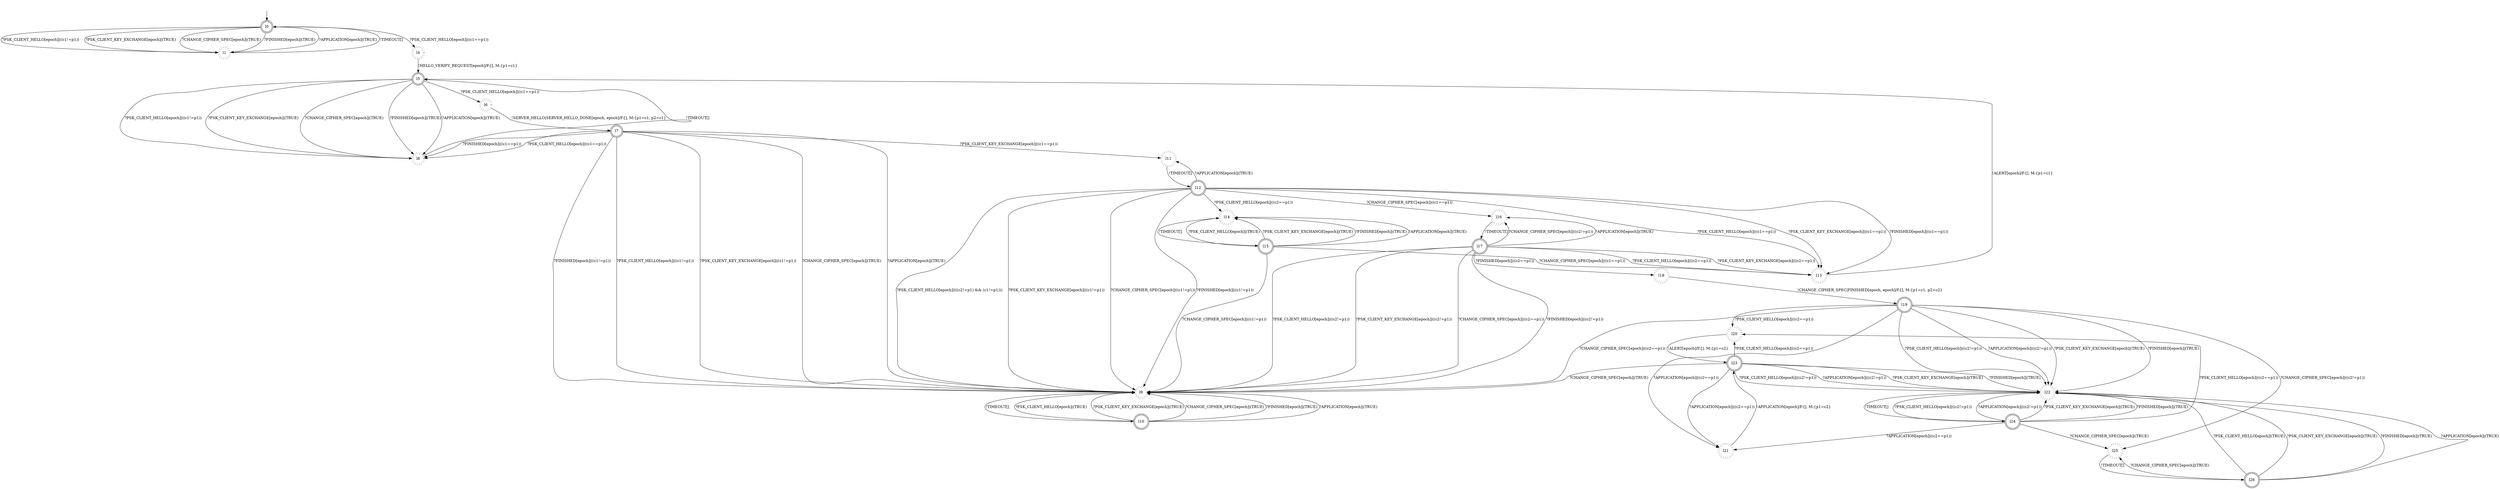 digraph RA {
"" [shape=none,label=<>]
"l0" [shape=doublecircle ,style=solid]
"l1" [shape=doublecircle ,style=dotted]
"l4" [shape=doublecircle ,style=dotted]
"l5" [shape=doublecircle ,style=solid]
"l6" [shape=doublecircle ,style=dotted]
"l7" [shape=doublecircle ,style=solid]
"l8" [shape=doublecircle ,style=dotted]
"l9" [shape=doublecircle ,style=dotted]
"l10" [shape=doublecircle ,style=solid]
"l11" [shape=doublecircle ,style=dotted]
"l12" [shape=doublecircle ,style=solid]
"l13" [shape=doublecircle ,style=dotted]
"l14" [shape=doublecircle ,style=dotted]
"l15" [shape=doublecircle ,style=solid]
"l16" [shape=doublecircle ,style=dotted]
"l17" [shape=doublecircle ,style=solid]
"l18" [shape=doublecircle ,style=dotted]
"l19" [shape=doublecircle ,style=solid]
"l20" [shape=doublecircle ,style=dotted]
"l21" [shape=doublecircle ,style=dotted]
"l22" [shape=doublecircle ,style=dotted]
"l23" [shape=doublecircle ,style=solid]
"l24" [shape=doublecircle ,style=solid]
"l25" [shape=doublecircle ,style=dotted]
"l26" [shape=doublecircle ,style=solid]
"" -> "l0"
"l0" -> "l1" [label=<?PSK_CLIENT_HELLO[epoch]|((c1!=p1))>]
"l0" -> "l4" [label=<?PSK_CLIENT_HELLO[epoch]|((c1==p1))>]
"l0" -> "l1" [label=<?PSK_CLIENT_KEY_EXCHANGE[epoch]|(TRUE)>]
"l0" -> "l1" [label=<?CHANGE_CIPHER_SPEC[epoch]|(TRUE)>]
"l0" -> "l1" [label=<?FINISHED[epoch]|(TRUE)>]
"l0" -> "l1" [label=<?APPLICATION[epoch]|(TRUE)>]
"l1" -> "l0" [label=<!TIMEOUT[]>]
"l4" -> "l5" [label=<!HELLO_VERIFY_REQUEST[epoch]/F:[], M:{p1=c1}>]
"l5" -> "l6" [label=<?PSK_CLIENT_HELLO[epoch]|((c1==p1))>]
"l5" -> "l8" [label=<?PSK_CLIENT_HELLO[epoch]|((c1!=p1))>]
"l5" -> "l8" [label=<?PSK_CLIENT_KEY_EXCHANGE[epoch]|(TRUE)>]
"l5" -> "l8" [label=<?CHANGE_CIPHER_SPEC[epoch]|(TRUE)>]
"l5" -> "l8" [label=<?FINISHED[epoch]|(TRUE)>]
"l5" -> "l8" [label=<?APPLICATION[epoch]|(TRUE)>]
"l6" -> "l7" [label=<!SERVER_HELLO|SERVER_HELLO_DONE[epoch, epoch]/F:[], M:{p1=c1, p2=c1}>]
"l7" -> "l8" [label=<?FINISHED[epoch]|((c1==p1))>]
"l7" -> "l9" [label=<?FINISHED[epoch]|((c1!=p1))>]
"l7" -> "l8" [label=<?PSK_CLIENT_HELLO[epoch]|((c1==p1))>]
"l7" -> "l9" [label=<?PSK_CLIENT_HELLO[epoch]|((c1!=p1))>]
"l7" -> "l9" [label=<?PSK_CLIENT_KEY_EXCHANGE[epoch]|((c1!=p1))>]
"l7" -> "l11" [label=<?PSK_CLIENT_KEY_EXCHANGE[epoch]|((c1==p1))>]
"l7" -> "l9" [label=<?CHANGE_CIPHER_SPEC[epoch]|(TRUE)>]
"l7" -> "l9" [label=<?APPLICATION[epoch]|(TRUE)>]
"l8" -> "l5" [label=<!TIMEOUT[]>]
"l9" -> "l10" [label=<!TIMEOUT[]>]
"l10" -> "l9" [label=<?PSK_CLIENT_HELLO[epoch]|(TRUE)>]
"l10" -> "l9" [label=<?PSK_CLIENT_KEY_EXCHANGE[epoch]|(TRUE)>]
"l10" -> "l9" [label=<?CHANGE_CIPHER_SPEC[epoch]|(TRUE)>]
"l10" -> "l9" [label=<?FINISHED[epoch]|(TRUE)>]
"l10" -> "l9" [label=<?APPLICATION[epoch]|(TRUE)>]
"l11" -> "l12" [label=<!TIMEOUT[]>]
"l12" -> "l9" [label=<?PSK_CLIENT_HELLO[epoch]|(((c2!=p1) &amp;&amp; (c1!=p1)))>]
"l12" -> "l13" [label=<?PSK_CLIENT_HELLO[epoch]|((c1==p1))>]
"l12" -> "l14" [label=<?PSK_CLIENT_HELLO[epoch]|((c2==p1))>]
"l12" -> "l9" [label=<?PSK_CLIENT_KEY_EXCHANGE[epoch]|((c1!=p1))>]
"l12" -> "l13" [label=<?PSK_CLIENT_KEY_EXCHANGE[epoch]|((c1==p1))>]
"l12" -> "l9" [label=<?CHANGE_CIPHER_SPEC[epoch]|((c1!=p1))>]
"l12" -> "l16" [label=<?CHANGE_CIPHER_SPEC[epoch]|((c1==p1))>]
"l12" -> "l9" [label=<?FINISHED[epoch]|((c1!=p1))>]
"l12" -> "l13" [label=<?FINISHED[epoch]|((c1==p1))>]
"l12" -> "l11" [label=<?APPLICATION[epoch]|(TRUE)>]
"l13" -> "l5" [label=<!ALERT[epoch]/F:[], M:{p1=c1}>]
"l14" -> "l15" [label=<!TIMEOUT[]>]
"l15" -> "l9" [label=<?CHANGE_CIPHER_SPEC[epoch]|((c1!=p1))>]
"l15" -> "l13" [label=<?CHANGE_CIPHER_SPEC[epoch]|((c1==p1))>]
"l15" -> "l14" [label=<?PSK_CLIENT_HELLO[epoch]|(TRUE)>]
"l15" -> "l14" [label=<?PSK_CLIENT_KEY_EXCHANGE[epoch]|(TRUE)>]
"l15" -> "l14" [label=<?FINISHED[epoch]|(TRUE)>]
"l15" -> "l14" [label=<?APPLICATION[epoch]|(TRUE)>]
"l16" -> "l17" [label=<!TIMEOUT[]>]
"l17" -> "l9" [label=<?PSK_CLIENT_HELLO[epoch]|((c2!=p1))>]
"l17" -> "l13" [label=<?PSK_CLIENT_HELLO[epoch]|((c2==p1))>]
"l17" -> "l9" [label=<?PSK_CLIENT_KEY_EXCHANGE[epoch]|((c2!=p1))>]
"l17" -> "l13" [label=<?PSK_CLIENT_KEY_EXCHANGE[epoch]|((c2==p1))>]
"l17" -> "l9" [label=<?CHANGE_CIPHER_SPEC[epoch]|((c2==p1))>]
"l17" -> "l16" [label=<?CHANGE_CIPHER_SPEC[epoch]|((c2!=p1))>]
"l17" -> "l9" [label=<?FINISHED[epoch]|((c2!=p1))>]
"l17" -> "l18" [label=<?FINISHED[epoch]|((c2==p1))>]
"l17" -> "l16" [label=<?APPLICATION[epoch]|(TRUE)>]
"l18" -> "l19" [label=<!CHANGE_CIPHER_SPEC|FINISHED[epoch, epoch]/F:[], M:{p1=c1, p2=c2}>]
"l19" -> "l9" [label=<?CHANGE_CIPHER_SPEC[epoch]|((c2==p1))>]
"l19" -> "l25" [label=<?CHANGE_CIPHER_SPEC[epoch]|((c2!=p1))>]
"l19" -> "l20" [label=<?PSK_CLIENT_HELLO[epoch]|((c2==p1))>]
"l19" -> "l22" [label=<?PSK_CLIENT_HELLO[epoch]|((c2!=p1))>]
"l19" -> "l21" [label=<?APPLICATION[epoch]|((c2==p1))>]
"l19" -> "l22" [label=<?APPLICATION[epoch]|((c2!=p1))>]
"l19" -> "l22" [label=<?PSK_CLIENT_KEY_EXCHANGE[epoch]|(TRUE)>]
"l19" -> "l22" [label=<?FINISHED[epoch]|(TRUE)>]
"l20" -> "l23" [label=<!ALERT[epoch]/F:[], M:{p1=c2}>]
"l21" -> "l23" [label=<!APPLICATION[epoch]/F:[], M:{p1=c2}>]
"l22" -> "l24" [label=<!TIMEOUT[]>]
"l23" -> "l9" [label=<?CHANGE_CIPHER_SPEC[epoch]|(TRUE)>]
"l23" -> "l20" [label=<?PSK_CLIENT_HELLO[epoch]|((c2==p1))>]
"l23" -> "l22" [label=<?PSK_CLIENT_HELLO[epoch]|((c2!=p1))>]
"l23" -> "l21" [label=<?APPLICATION[epoch]|((c2==p1))>]
"l23" -> "l22" [label=<?APPLICATION[epoch]|((c2!=p1))>]
"l23" -> "l22" [label=<?PSK_CLIENT_KEY_EXCHANGE[epoch]|(TRUE)>]
"l23" -> "l22" [label=<?FINISHED[epoch]|(TRUE)>]
"l24" -> "l20" [label=<?PSK_CLIENT_HELLO[epoch]|((c2==p1))>]
"l24" -> "l22" [label=<?PSK_CLIENT_HELLO[epoch]|((c2!=p1))>]
"l24" -> "l21" [label=<?APPLICATION[epoch]|((c2==p1))>]
"l24" -> "l22" [label=<?APPLICATION[epoch]|((c2!=p1))>]
"l24" -> "l22" [label=<?PSK_CLIENT_KEY_EXCHANGE[epoch]|(TRUE)>]
"l24" -> "l22" [label=<?FINISHED[epoch]|(TRUE)>]
"l24" -> "l25" [label=<?CHANGE_CIPHER_SPEC[epoch]|(TRUE)>]
"l25" -> "l26" [label=<!TIMEOUT[]>]
"l26" -> "l22" [label=<?PSK_CLIENT_HELLO[epoch]|(TRUE)>]
"l26" -> "l22" [label=<?PSK_CLIENT_KEY_EXCHANGE[epoch]|(TRUE)>]
"l26" -> "l22" [label=<?FINISHED[epoch]|(TRUE)>]
"l26" -> "l22" [label=<?APPLICATION[epoch]|(TRUE)>]
"l26" -> "l25" [label=<?CHANGE_CIPHER_SPEC[epoch]|(TRUE)>]
}

